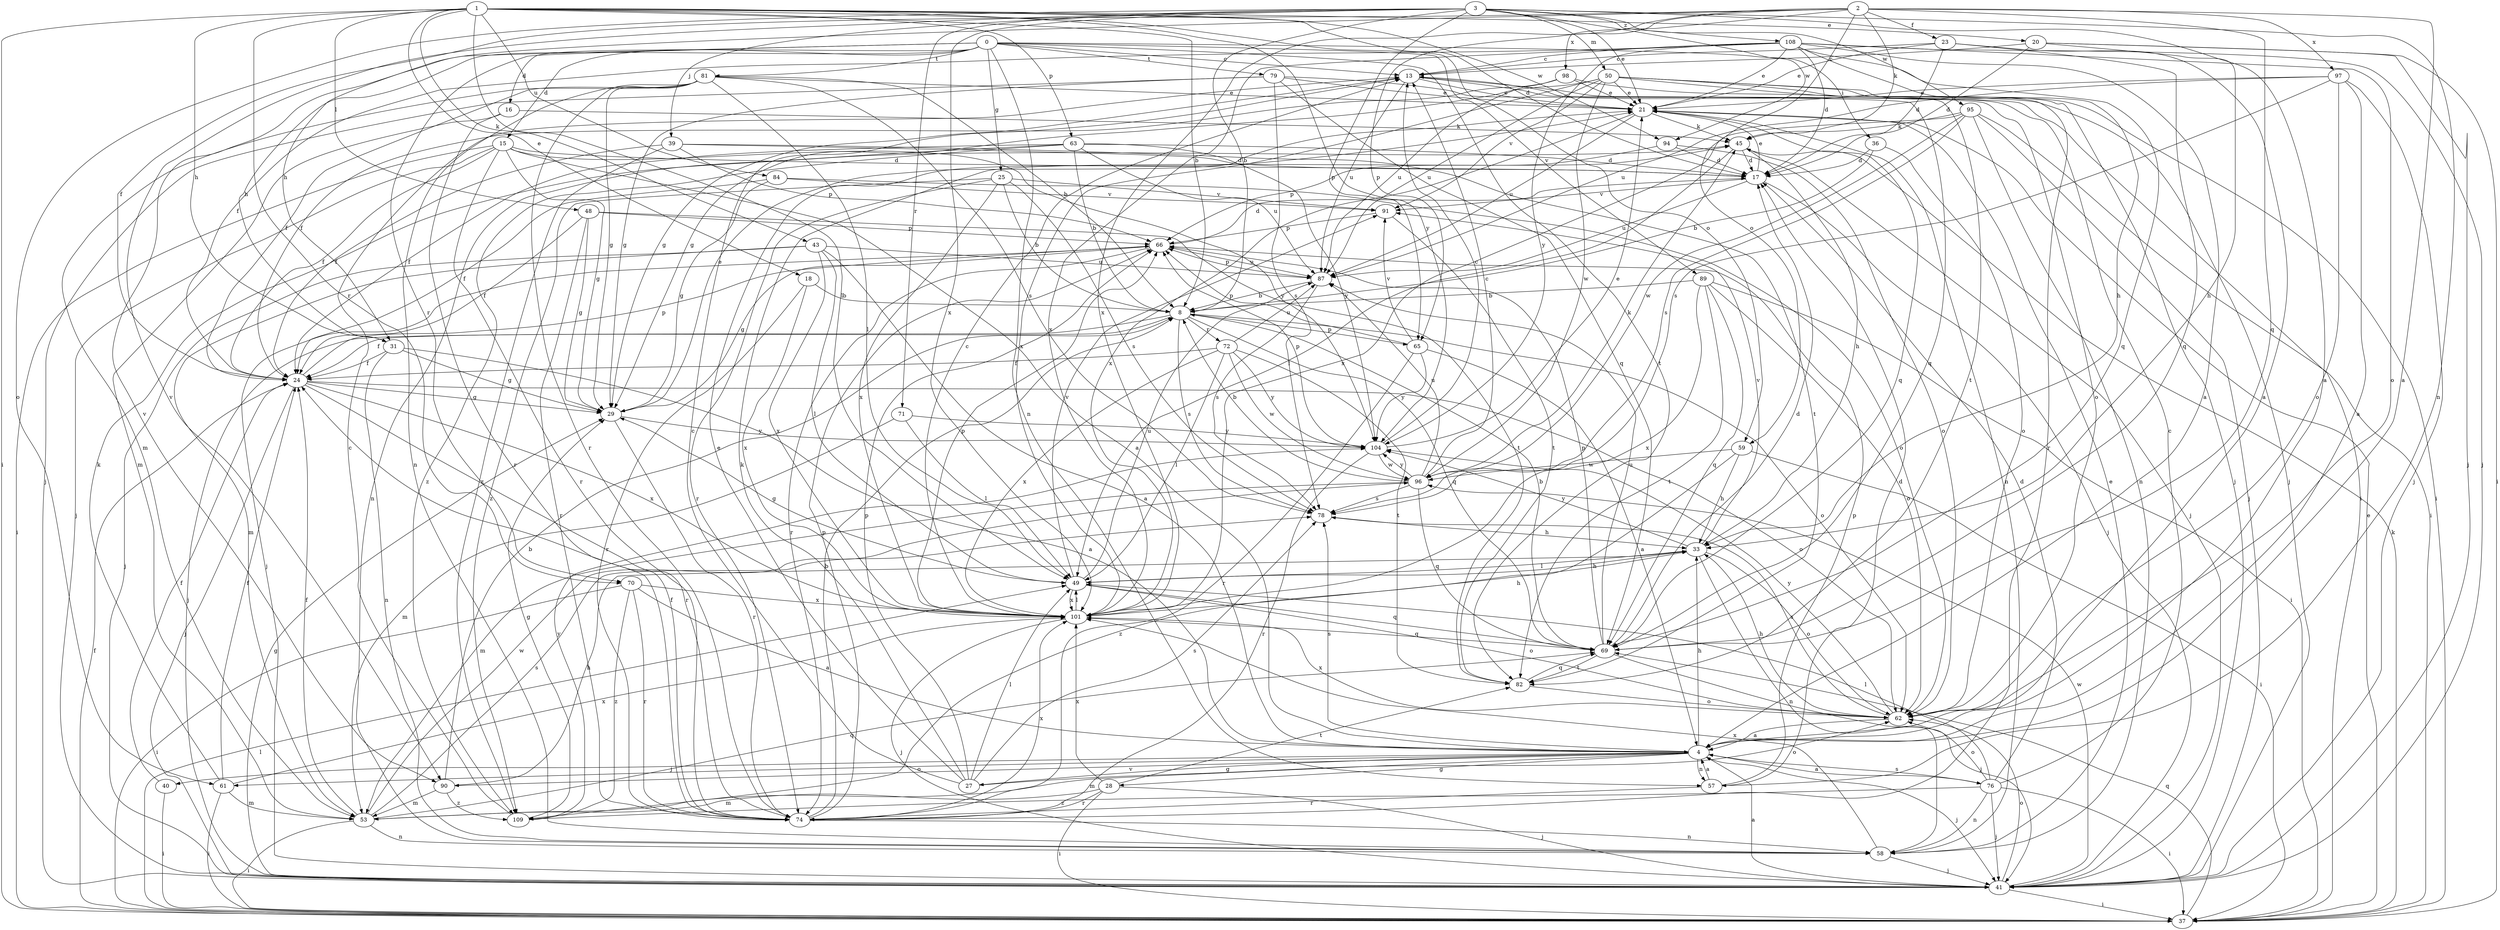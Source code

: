 strict digraph  {
0;
1;
2;
3;
4;
8;
13;
15;
16;
17;
18;
20;
21;
23;
24;
25;
27;
28;
29;
31;
33;
36;
37;
39;
40;
41;
43;
45;
48;
49;
50;
53;
57;
58;
59;
61;
62;
63;
65;
66;
69;
70;
71;
72;
74;
76;
78;
79;
81;
82;
84;
87;
89;
90;
91;
94;
95;
96;
97;
98;
101;
104;
108;
109;
0 -> 13  [label=c];
0 -> 15  [label=d];
0 -> 16  [label=d];
0 -> 25  [label=g];
0 -> 31  [label=h];
0 -> 36  [label=i];
0 -> 57  [label=n];
0 -> 70  [label=r];
0 -> 79  [label=t];
0 -> 81  [label=t];
0 -> 82  [label=t];
0 -> 89  [label=v];
0 -> 90  [label=v];
1 -> 8  [label=b];
1 -> 17  [label=d];
1 -> 18  [label=e];
1 -> 20  [label=e];
1 -> 31  [label=h];
1 -> 37  [label=i];
1 -> 43  [label=k];
1 -> 48  [label=l];
1 -> 49  [label=l];
1 -> 59  [label=o];
1 -> 63  [label=p];
1 -> 70  [label=r];
1 -> 84  [label=u];
1 -> 94  [label=w];
1 -> 104  [label=y];
2 -> 4  [label=a];
2 -> 23  [label=f];
2 -> 24  [label=f];
2 -> 31  [label=h];
2 -> 45  [label=k];
2 -> 59  [label=o];
2 -> 65  [label=p];
2 -> 69  [label=q];
2 -> 97  [label=x];
2 -> 98  [label=x];
2 -> 101  [label=x];
3 -> 4  [label=a];
3 -> 8  [label=b];
3 -> 21  [label=e];
3 -> 39  [label=j];
3 -> 50  [label=m];
3 -> 57  [label=n];
3 -> 61  [label=o];
3 -> 65  [label=p];
3 -> 71  [label=r];
3 -> 90  [label=v];
3 -> 94  [label=w];
3 -> 95  [label=w];
3 -> 101  [label=x];
3 -> 108  [label=z];
4 -> 27  [label=g];
4 -> 28  [label=g];
4 -> 33  [label=h];
4 -> 40  [label=j];
4 -> 41  [label=j];
4 -> 53  [label=m];
4 -> 57  [label=n];
4 -> 61  [label=o];
4 -> 76  [label=s];
4 -> 78  [label=s];
4 -> 90  [label=v];
8 -> 24  [label=f];
8 -> 41  [label=j];
8 -> 62  [label=o];
8 -> 65  [label=p];
8 -> 69  [label=q];
8 -> 72  [label=r];
8 -> 78  [label=s];
13 -> 21  [label=e];
13 -> 29  [label=g];
13 -> 37  [label=i];
13 -> 69  [label=q];
13 -> 87  [label=u];
15 -> 4  [label=a];
15 -> 17  [label=d];
15 -> 24  [label=f];
15 -> 29  [label=g];
15 -> 37  [label=i];
15 -> 41  [label=j];
15 -> 74  [label=r];
15 -> 104  [label=y];
16 -> 45  [label=k];
16 -> 53  [label=m];
16 -> 74  [label=r];
17 -> 21  [label=e];
17 -> 41  [label=j];
17 -> 87  [label=u];
17 -> 91  [label=v];
18 -> 8  [label=b];
18 -> 74  [label=r];
18 -> 101  [label=x];
20 -> 13  [label=c];
20 -> 17  [label=d];
20 -> 33  [label=h];
20 -> 37  [label=i];
20 -> 41  [label=j];
21 -> 45  [label=k];
21 -> 58  [label=n];
21 -> 69  [label=q];
21 -> 87  [label=u];
21 -> 101  [label=x];
23 -> 4  [label=a];
23 -> 13  [label=c];
23 -> 17  [label=d];
23 -> 21  [label=e];
23 -> 69  [label=q];
24 -> 29  [label=g];
24 -> 41  [label=j];
24 -> 62  [label=o];
24 -> 66  [label=p];
24 -> 74  [label=r];
24 -> 101  [label=x];
25 -> 8  [label=b];
25 -> 74  [label=r];
25 -> 78  [label=s];
25 -> 91  [label=v];
25 -> 101  [label=x];
25 -> 109  [label=z];
27 -> 13  [label=c];
27 -> 21  [label=e];
27 -> 45  [label=k];
27 -> 49  [label=l];
27 -> 62  [label=o];
27 -> 66  [label=p];
27 -> 78  [label=s];
28 -> 37  [label=i];
28 -> 41  [label=j];
28 -> 53  [label=m];
28 -> 74  [label=r];
28 -> 82  [label=t];
28 -> 101  [label=x];
29 -> 21  [label=e];
29 -> 74  [label=r];
29 -> 104  [label=y];
31 -> 4  [label=a];
31 -> 24  [label=f];
31 -> 29  [label=g];
31 -> 58  [label=n];
33 -> 49  [label=l];
33 -> 58  [label=n];
33 -> 62  [label=o];
33 -> 91  [label=v];
33 -> 104  [label=y];
36 -> 8  [label=b];
36 -> 17  [label=d];
36 -> 62  [label=o];
37 -> 21  [label=e];
37 -> 24  [label=f];
37 -> 45  [label=k];
37 -> 49  [label=l];
37 -> 69  [label=q];
39 -> 17  [label=d];
39 -> 24  [label=f];
39 -> 66  [label=p];
39 -> 82  [label=t];
39 -> 109  [label=z];
40 -> 24  [label=f];
40 -> 37  [label=i];
41 -> 4  [label=a];
41 -> 29  [label=g];
41 -> 37  [label=i];
41 -> 62  [label=o];
41 -> 96  [label=w];
43 -> 4  [label=a];
43 -> 41  [label=j];
43 -> 49  [label=l];
43 -> 53  [label=m];
43 -> 87  [label=u];
43 -> 101  [label=x];
45 -> 17  [label=d];
45 -> 33  [label=h];
45 -> 41  [label=j];
45 -> 49  [label=l];
48 -> 24  [label=f];
48 -> 29  [label=g];
48 -> 66  [label=p];
48 -> 74  [label=r];
48 -> 82  [label=t];
49 -> 29  [label=g];
49 -> 33  [label=h];
49 -> 62  [label=o];
49 -> 69  [label=q];
49 -> 87  [label=u];
49 -> 91  [label=v];
49 -> 101  [label=x];
50 -> 21  [label=e];
50 -> 29  [label=g];
50 -> 37  [label=i];
50 -> 41  [label=j];
50 -> 74  [label=r];
50 -> 82  [label=t];
50 -> 87  [label=u];
50 -> 91  [label=v];
50 -> 96  [label=w];
50 -> 101  [label=x];
53 -> 24  [label=f];
53 -> 37  [label=i];
53 -> 58  [label=n];
53 -> 69  [label=q];
53 -> 78  [label=s];
53 -> 96  [label=w];
57 -> 4  [label=a];
57 -> 17  [label=d];
57 -> 66  [label=p];
57 -> 74  [label=r];
58 -> 21  [label=e];
58 -> 41  [label=j];
58 -> 101  [label=x];
59 -> 33  [label=h];
59 -> 37  [label=i];
59 -> 96  [label=w];
59 -> 109  [label=z];
61 -> 24  [label=f];
61 -> 37  [label=i];
61 -> 45  [label=k];
61 -> 53  [label=m];
61 -> 101  [label=x];
62 -> 4  [label=a];
62 -> 33  [label=h];
62 -> 78  [label=s];
62 -> 101  [label=x];
62 -> 104  [label=y];
63 -> 8  [label=b];
63 -> 17  [label=d];
63 -> 24  [label=f];
63 -> 58  [label=n];
63 -> 87  [label=u];
63 -> 104  [label=y];
63 -> 109  [label=z];
65 -> 4  [label=a];
65 -> 66  [label=p];
65 -> 74  [label=r];
65 -> 91  [label=v];
65 -> 104  [label=y];
66 -> 17  [label=d];
66 -> 29  [label=g];
66 -> 41  [label=j];
66 -> 74  [label=r];
66 -> 87  [label=u];
69 -> 8  [label=b];
69 -> 17  [label=d];
69 -> 41  [label=j];
69 -> 66  [label=p];
69 -> 82  [label=t];
69 -> 87  [label=u];
70 -> 4  [label=a];
70 -> 37  [label=i];
70 -> 74  [label=r];
70 -> 101  [label=x];
70 -> 109  [label=z];
71 -> 49  [label=l];
71 -> 53  [label=m];
71 -> 104  [label=y];
72 -> 24  [label=f];
72 -> 49  [label=l];
72 -> 82  [label=t];
72 -> 87  [label=u];
72 -> 96  [label=w];
72 -> 101  [label=x];
72 -> 104  [label=y];
74 -> 8  [label=b];
74 -> 24  [label=f];
74 -> 58  [label=n];
74 -> 66  [label=p];
74 -> 101  [label=x];
76 -> 4  [label=a];
76 -> 13  [label=c];
76 -> 17  [label=d];
76 -> 37  [label=i];
76 -> 41  [label=j];
76 -> 49  [label=l];
76 -> 58  [label=n];
76 -> 62  [label=o];
76 -> 109  [label=z];
78 -> 33  [label=h];
79 -> 21  [label=e];
79 -> 29  [label=g];
79 -> 41  [label=j];
79 -> 62  [label=o];
79 -> 69  [label=q];
79 -> 78  [label=s];
81 -> 8  [label=b];
81 -> 21  [label=e];
81 -> 24  [label=f];
81 -> 29  [label=g];
81 -> 49  [label=l];
81 -> 53  [label=m];
81 -> 58  [label=n];
81 -> 74  [label=r];
81 -> 78  [label=s];
82 -> 62  [label=o];
82 -> 69  [label=q];
84 -> 24  [label=f];
84 -> 29  [label=g];
84 -> 62  [label=o];
84 -> 91  [label=v];
87 -> 8  [label=b];
87 -> 66  [label=p];
87 -> 78  [label=s];
89 -> 8  [label=b];
89 -> 37  [label=i];
89 -> 62  [label=o];
89 -> 69  [label=q];
89 -> 82  [label=t];
89 -> 101  [label=x];
90 -> 8  [label=b];
90 -> 33  [label=h];
90 -> 53  [label=m];
90 -> 109  [label=z];
91 -> 66  [label=p];
91 -> 82  [label=t];
94 -> 17  [label=d];
94 -> 62  [label=o];
94 -> 66  [label=p];
95 -> 37  [label=i];
95 -> 41  [label=j];
95 -> 45  [label=k];
95 -> 58  [label=n];
95 -> 78  [label=s];
95 -> 96  [label=w];
95 -> 101  [label=x];
96 -> 8  [label=b];
96 -> 13  [label=c];
96 -> 45  [label=k];
96 -> 53  [label=m];
96 -> 69  [label=q];
96 -> 78  [label=s];
96 -> 87  [label=u];
96 -> 104  [label=y];
97 -> 4  [label=a];
97 -> 21  [label=e];
97 -> 41  [label=j];
97 -> 62  [label=o];
97 -> 78  [label=s];
97 -> 87  [label=u];
98 -> 21  [label=e];
98 -> 24  [label=f];
98 -> 41  [label=j];
98 -> 87  [label=u];
101 -> 13  [label=c];
101 -> 33  [label=h];
101 -> 41  [label=j];
101 -> 49  [label=l];
101 -> 66  [label=p];
101 -> 69  [label=q];
104 -> 13  [label=c];
104 -> 21  [label=e];
104 -> 66  [label=p];
104 -> 74  [label=r];
104 -> 96  [label=w];
108 -> 4  [label=a];
108 -> 13  [label=c];
108 -> 17  [label=d];
108 -> 21  [label=e];
108 -> 24  [label=f];
108 -> 33  [label=h];
108 -> 41  [label=j];
108 -> 62  [label=o];
108 -> 69  [label=q];
108 -> 101  [label=x];
108 -> 104  [label=y];
109 -> 13  [label=c];
109 -> 29  [label=g];
109 -> 104  [label=y];
}
